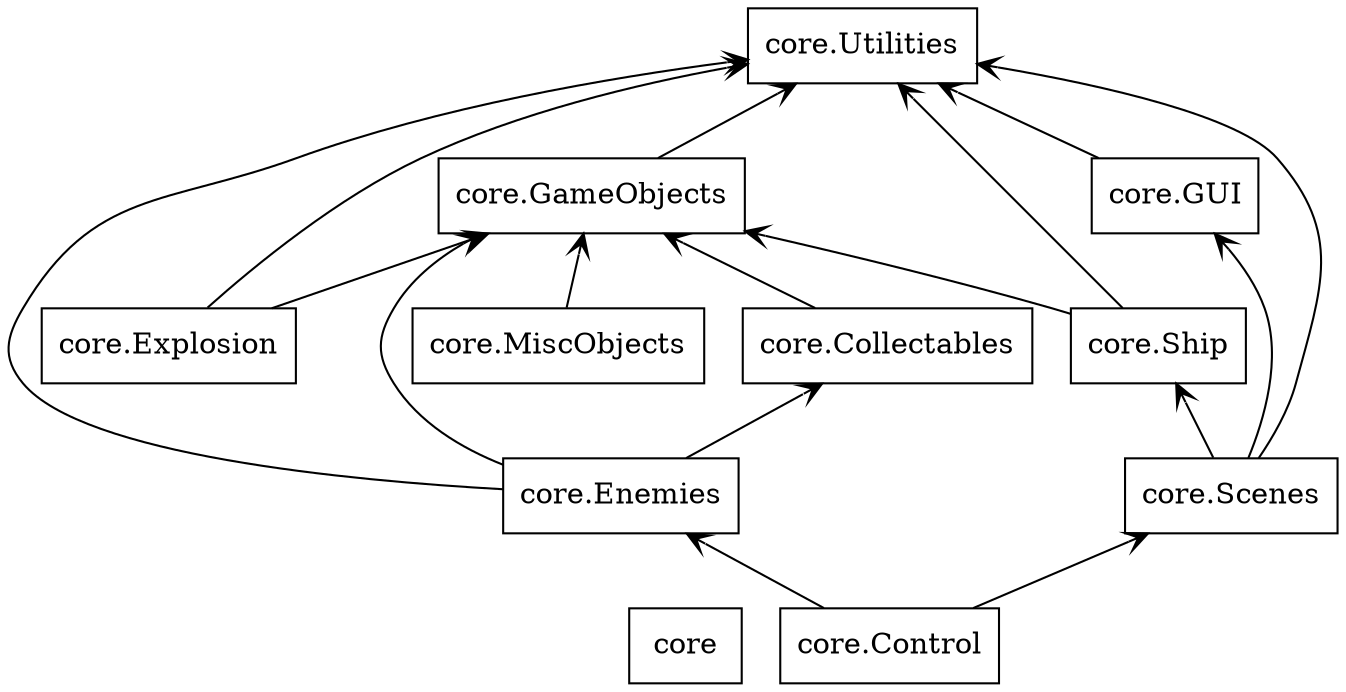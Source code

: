 digraph "packages_arcade" {
rankdir=BT
charset="utf-8"
"core" [color="black", label="core", shape="box", style="solid"];
"core.Collectables" [color="black", label="core.Collectables", shape="box", style="solid"];
"core.Control" [color="black", label="core.Control", shape="box", style="solid"];
"core.Enemies" [color="black", label="core.Enemies", shape="box", style="solid"];
"core.Explosion" [color="black", label="core.Explosion", shape="box", style="solid"];
"core.GUI" [color="black", label="core.GUI", shape="box", style="solid"];
"core.GameObjects" [color="black", label="core.GameObjects", shape="box", style="solid"];
"core.MiscObjects" [color="black", label="core.MiscObjects", shape="box", style="solid"];
"core.Scenes" [color="black", label="core.Scenes", shape="box", style="solid"];
"core.Ship" [color="black", label="core.Ship", shape="box", style="solid"];
"core.Utilities" [color="black", label="core.Utilities", shape="box", style="solid"];
"core.Collectables" -> "core.GameObjects" [arrowhead="open", arrowtail="none"];
"core.Control" -> "core.Enemies" [arrowhead="open", arrowtail="none"];
"core.Control" -> "core.Scenes" [arrowhead="open", arrowtail="none"];
"core.Enemies" -> "core.Collectables" [arrowhead="open", arrowtail="none"];
"core.Enemies" -> "core.GameObjects" [arrowhead="open", arrowtail="none"];
"core.Enemies" -> "core.Utilities" [arrowhead="open", arrowtail="none"];
"core.Explosion" -> "core.GameObjects" [arrowhead="open", arrowtail="none"];
"core.Explosion" -> "core.Utilities" [arrowhead="open", arrowtail="none"];
"core.GUI" -> "core.Utilities" [arrowhead="open", arrowtail="none"];
"core.GameObjects" -> "core.Utilities" [arrowhead="open", arrowtail="none"];
"core.MiscObjects" -> "core.GameObjects" [arrowhead="open", arrowtail="none"];
"core.Scenes" -> "core.GUI" [arrowhead="open", arrowtail="none"];
"core.Scenes" -> "core.Ship" [arrowhead="open", arrowtail="none"];
"core.Scenes" -> "core.Utilities" [arrowhead="open", arrowtail="none"];
"core.Ship" -> "core.GameObjects" [arrowhead="open", arrowtail="none"];
"core.Ship" -> "core.Utilities" [arrowhead="open", arrowtail="none"];
}
